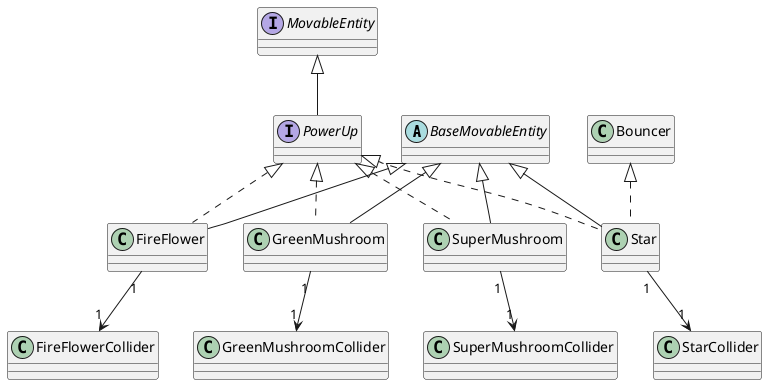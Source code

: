 @startuml PowerUps

abstract class BaseMovableEntity

interface PowerUp
interface MovableEntity

PowerUp -u-|> MovableEntity

FireFlower .u.|> PowerUp
FireFlower -u-|> BaseMovableEntity
FireFlower "1" --> "1" FireFlowerCollider

GreenMushroom .u.|> PowerUp
GreenMushroom -u-|> BaseMovableEntity
GreenMushroom "1" --> "1" GreenMushroomCollider

SuperMushroom .u.|> PowerUp
SuperMushroom -u-|> BaseMovableEntity
SuperMushroom "1" --> "1" SuperMushroomCollider

Star .u.|> Bouncer
Star .u.|> PowerUp
Star -u-|> BaseMovableEntity
Star "1" --> "1" StarCollider

@enduml